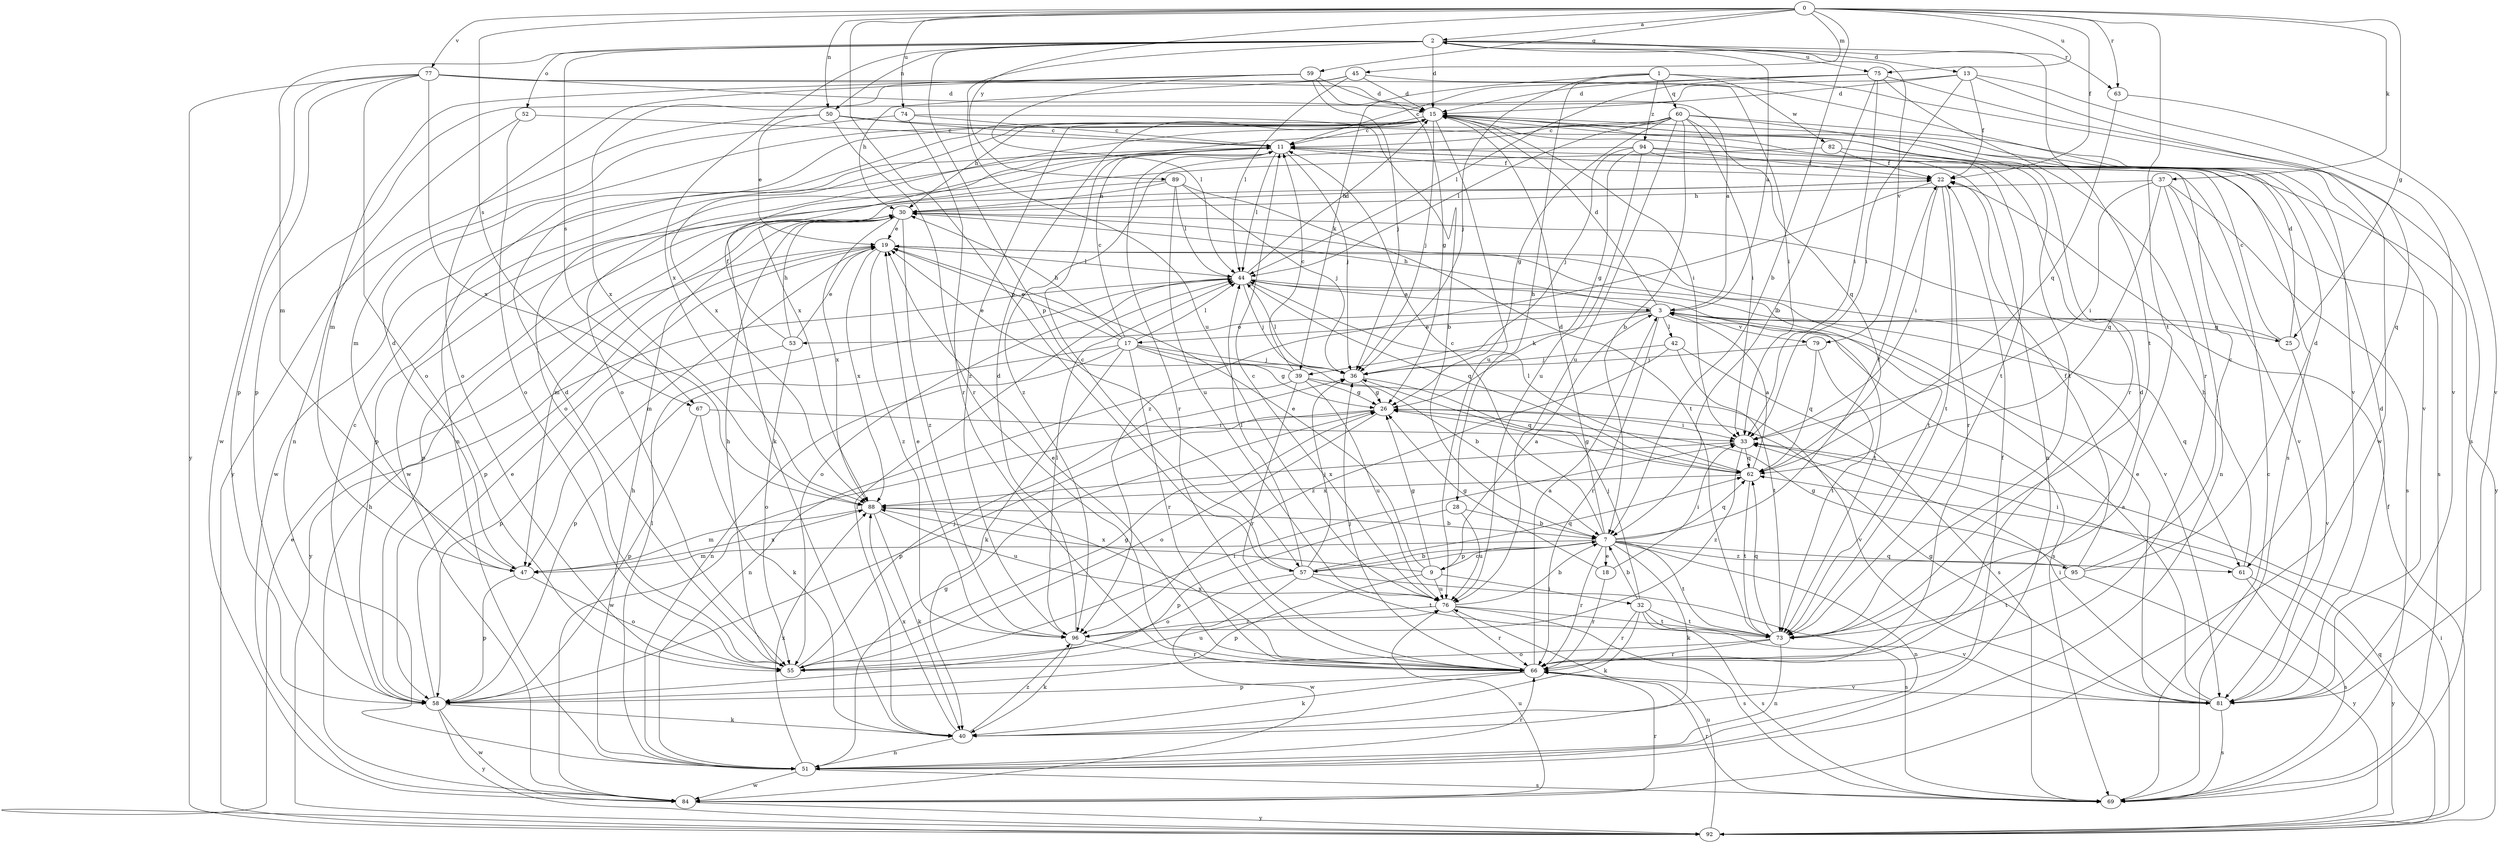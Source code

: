 strict digraph  {
0;
1;
2;
3;
7;
9;
11;
13;
15;
17;
18;
19;
22;
25;
26;
28;
30;
32;
33;
36;
37;
39;
40;
42;
44;
45;
47;
50;
51;
52;
53;
55;
57;
58;
59;
60;
61;
62;
63;
66;
67;
69;
73;
74;
75;
76;
77;
79;
81;
82;
84;
88;
89;
92;
94;
95;
96;
0 -> 2  [label=a];
0 -> 7  [label=b];
0 -> 22  [label=f];
0 -> 25  [label=g];
0 -> 37  [label=k];
0 -> 45  [label=m];
0 -> 50  [label=n];
0 -> 57  [label=p];
0 -> 59  [label=q];
0 -> 63  [label=r];
0 -> 67  [label=s];
0 -> 73  [label=t];
0 -> 74  [label=u];
0 -> 75  [label=u];
0 -> 77  [label=v];
0 -> 89  [label=y];
1 -> 28  [label=h];
1 -> 36  [label=j];
1 -> 39  [label=k];
1 -> 60  [label=q];
1 -> 61  [label=q];
1 -> 82  [label=w];
1 -> 94  [label=z];
2 -> 13  [label=d];
2 -> 15  [label=d];
2 -> 47  [label=m];
2 -> 50  [label=n];
2 -> 52  [label=o];
2 -> 57  [label=p];
2 -> 63  [label=r];
2 -> 67  [label=s];
2 -> 73  [label=t];
2 -> 75  [label=u];
2 -> 76  [label=u];
2 -> 79  [label=v];
2 -> 88  [label=x];
3 -> 2  [label=a];
3 -> 15  [label=d];
3 -> 17  [label=e];
3 -> 25  [label=g];
3 -> 30  [label=h];
3 -> 39  [label=k];
3 -> 42  [label=l];
3 -> 53  [label=o];
3 -> 61  [label=q];
3 -> 66  [label=r];
3 -> 69  [label=s];
3 -> 79  [label=v];
7 -> 9  [label=c];
7 -> 11  [label=c];
7 -> 15  [label=d];
7 -> 18  [label=e];
7 -> 22  [label=f];
7 -> 40  [label=k];
7 -> 47  [label=m];
7 -> 51  [label=n];
7 -> 57  [label=p];
7 -> 61  [label=q];
7 -> 62  [label=q];
7 -> 66  [label=r];
7 -> 73  [label=t];
7 -> 95  [label=z];
9 -> 3  [label=a];
9 -> 19  [label=e];
9 -> 26  [label=g];
9 -> 32  [label=i];
9 -> 58  [label=p];
9 -> 76  [label=u];
9 -> 88  [label=x];
11 -> 22  [label=f];
11 -> 36  [label=j];
11 -> 40  [label=k];
11 -> 44  [label=l];
11 -> 55  [label=o];
11 -> 66  [label=r];
11 -> 84  [label=w];
13 -> 15  [label=d];
13 -> 22  [label=f];
13 -> 33  [label=i];
13 -> 58  [label=p];
13 -> 81  [label=v];
13 -> 84  [label=w];
15 -> 11  [label=c];
15 -> 30  [label=h];
15 -> 33  [label=i];
15 -> 36  [label=j];
15 -> 51  [label=n];
15 -> 66  [label=r];
15 -> 73  [label=t];
15 -> 76  [label=u];
15 -> 88  [label=x];
15 -> 96  [label=z];
17 -> 7  [label=b];
17 -> 11  [label=c];
17 -> 19  [label=e];
17 -> 26  [label=g];
17 -> 30  [label=h];
17 -> 36  [label=j];
17 -> 40  [label=k];
17 -> 44  [label=l];
17 -> 51  [label=n];
17 -> 58  [label=p];
17 -> 66  [label=r];
18 -> 26  [label=g];
18 -> 33  [label=i];
18 -> 66  [label=r];
19 -> 44  [label=l];
19 -> 47  [label=m];
19 -> 58  [label=p];
19 -> 81  [label=v];
19 -> 88  [label=x];
19 -> 96  [label=z];
22 -> 30  [label=h];
22 -> 33  [label=i];
22 -> 66  [label=r];
22 -> 73  [label=t];
22 -> 96  [label=z];
25 -> 11  [label=c];
25 -> 15  [label=d];
25 -> 44  [label=l];
25 -> 81  [label=v];
26 -> 33  [label=i];
26 -> 55  [label=o];
26 -> 58  [label=p];
26 -> 84  [label=w];
28 -> 7  [label=b];
28 -> 58  [label=p];
28 -> 76  [label=u];
30 -> 19  [label=e];
30 -> 47  [label=m];
30 -> 58  [label=p];
30 -> 73  [label=t];
30 -> 88  [label=x];
30 -> 96  [label=z];
32 -> 7  [label=b];
32 -> 36  [label=j];
32 -> 40  [label=k];
32 -> 66  [label=r];
32 -> 69  [label=s];
32 -> 73  [label=t];
32 -> 81  [label=v];
33 -> 62  [label=q];
33 -> 88  [label=x];
33 -> 96  [label=z];
36 -> 26  [label=g];
36 -> 44  [label=l];
36 -> 62  [label=q];
37 -> 30  [label=h];
37 -> 33  [label=i];
37 -> 51  [label=n];
37 -> 62  [label=q];
37 -> 69  [label=s];
37 -> 81  [label=v];
39 -> 11  [label=c];
39 -> 19  [label=e];
39 -> 26  [label=g];
39 -> 51  [label=n];
39 -> 66  [label=r];
39 -> 76  [label=u];
39 -> 81  [label=v];
40 -> 22  [label=f];
40 -> 44  [label=l];
40 -> 51  [label=n];
40 -> 88  [label=x];
40 -> 96  [label=z];
42 -> 36  [label=j];
42 -> 69  [label=s];
42 -> 73  [label=t];
42 -> 96  [label=z];
44 -> 3  [label=a];
44 -> 15  [label=d];
44 -> 36  [label=j];
44 -> 55  [label=o];
44 -> 62  [label=q];
44 -> 73  [label=t];
44 -> 92  [label=y];
45 -> 15  [label=d];
45 -> 30  [label=h];
45 -> 44  [label=l];
45 -> 81  [label=v];
45 -> 88  [label=x];
47 -> 15  [label=d];
47 -> 55  [label=o];
47 -> 58  [label=p];
47 -> 88  [label=x];
50 -> 11  [label=c];
50 -> 19  [label=e];
50 -> 66  [label=r];
50 -> 69  [label=s];
50 -> 92  [label=y];
51 -> 26  [label=g];
51 -> 30  [label=h];
51 -> 44  [label=l];
51 -> 66  [label=r];
51 -> 69  [label=s];
51 -> 84  [label=w];
51 -> 88  [label=x];
52 -> 11  [label=c];
52 -> 51  [label=n];
52 -> 55  [label=o];
53 -> 19  [label=e];
53 -> 22  [label=f];
53 -> 30  [label=h];
53 -> 55  [label=o];
53 -> 58  [label=p];
55 -> 15  [label=d];
55 -> 26  [label=g];
55 -> 30  [label=h];
55 -> 33  [label=i];
55 -> 36  [label=j];
55 -> 76  [label=u];
57 -> 7  [label=b];
57 -> 11  [label=c];
57 -> 36  [label=j];
57 -> 44  [label=l];
57 -> 55  [label=o];
57 -> 62  [label=q];
57 -> 69  [label=s];
57 -> 73  [label=t];
57 -> 84  [label=w];
58 -> 11  [label=c];
58 -> 19  [label=e];
58 -> 40  [label=k];
58 -> 84  [label=w];
58 -> 92  [label=y];
59 -> 15  [label=d];
59 -> 26  [label=g];
59 -> 36  [label=j];
59 -> 44  [label=l];
59 -> 47  [label=m];
59 -> 55  [label=o];
60 -> 7  [label=b];
60 -> 11  [label=c];
60 -> 26  [label=g];
60 -> 33  [label=i];
60 -> 44  [label=l];
60 -> 55  [label=o];
60 -> 62  [label=q];
60 -> 73  [label=t];
60 -> 76  [label=u];
60 -> 81  [label=v];
60 -> 88  [label=x];
61 -> 30  [label=h];
61 -> 33  [label=i];
61 -> 69  [label=s];
61 -> 92  [label=y];
62 -> 3  [label=a];
62 -> 26  [label=g];
62 -> 44  [label=l];
62 -> 73  [label=t];
62 -> 88  [label=x];
63 -> 62  [label=q];
63 -> 81  [label=v];
66 -> 3  [label=a];
66 -> 15  [label=d];
66 -> 19  [label=e];
66 -> 36  [label=j];
66 -> 40  [label=k];
66 -> 58  [label=p];
66 -> 81  [label=v];
66 -> 88  [label=x];
67 -> 33  [label=i];
67 -> 40  [label=k];
67 -> 58  [label=p];
69 -> 11  [label=c];
69 -> 66  [label=r];
73 -> 51  [label=n];
73 -> 55  [label=o];
73 -> 62  [label=q];
73 -> 66  [label=r];
74 -> 7  [label=b];
74 -> 11  [label=c];
74 -> 47  [label=m];
74 -> 66  [label=r];
75 -> 7  [label=b];
75 -> 11  [label=c];
75 -> 15  [label=d];
75 -> 33  [label=i];
75 -> 44  [label=l];
75 -> 66  [label=r];
75 -> 69  [label=s];
76 -> 7  [label=b];
76 -> 11  [label=c];
76 -> 66  [label=r];
76 -> 69  [label=s];
76 -> 73  [label=t];
76 -> 96  [label=z];
77 -> 3  [label=a];
77 -> 15  [label=d];
77 -> 33  [label=i];
77 -> 55  [label=o];
77 -> 58  [label=p];
77 -> 84  [label=w];
77 -> 88  [label=x];
77 -> 92  [label=y];
79 -> 36  [label=j];
79 -> 62  [label=q];
79 -> 73  [label=t];
81 -> 3  [label=a];
81 -> 15  [label=d];
81 -> 19  [label=e];
81 -> 26  [label=g];
81 -> 33  [label=i];
81 -> 69  [label=s];
82 -> 22  [label=f];
82 -> 84  [label=w];
82 -> 92  [label=y];
84 -> 30  [label=h];
84 -> 66  [label=r];
84 -> 76  [label=u];
84 -> 92  [label=y];
88 -> 7  [label=b];
88 -> 40  [label=k];
88 -> 47  [label=m];
88 -> 76  [label=u];
89 -> 30  [label=h];
89 -> 36  [label=j];
89 -> 44  [label=l];
89 -> 58  [label=p];
89 -> 73  [label=t];
89 -> 76  [label=u];
92 -> 19  [label=e];
92 -> 22  [label=f];
92 -> 33  [label=i];
92 -> 62  [label=q];
92 -> 76  [label=u];
94 -> 22  [label=f];
94 -> 26  [label=g];
94 -> 36  [label=j];
94 -> 51  [label=n];
94 -> 69  [label=s];
94 -> 76  [label=u];
94 -> 96  [label=z];
95 -> 11  [label=c];
95 -> 15  [label=d];
95 -> 22  [label=f];
95 -> 26  [label=g];
95 -> 73  [label=t];
95 -> 92  [label=y];
96 -> 15  [label=d];
96 -> 19  [label=e];
96 -> 40  [label=k];
96 -> 44  [label=l];
96 -> 66  [label=r];
}
